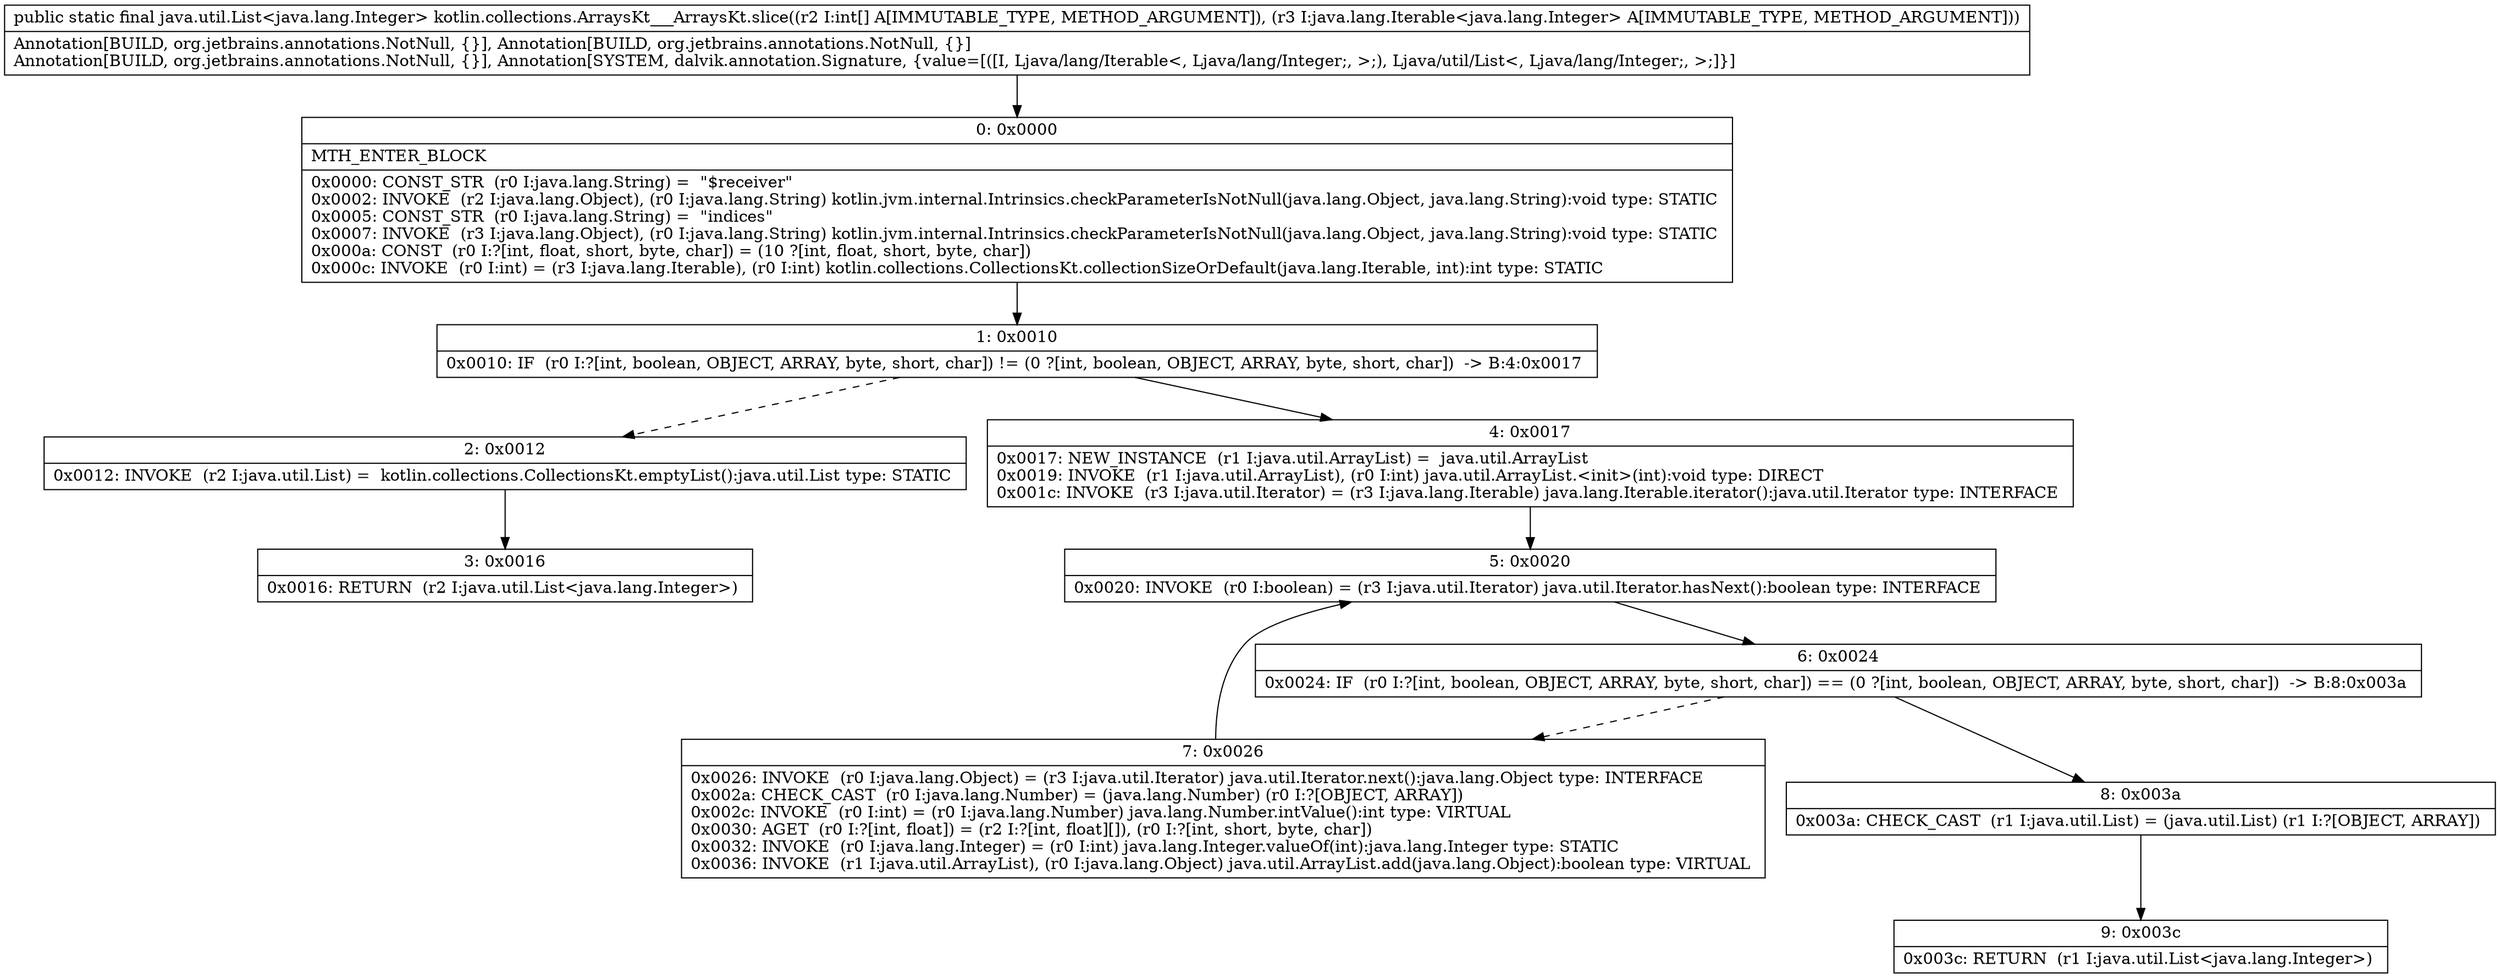 digraph "CFG forkotlin.collections.ArraysKt___ArraysKt.slice([ILjava\/lang\/Iterable;)Ljava\/util\/List;" {
Node_0 [shape=record,label="{0\:\ 0x0000|MTH_ENTER_BLOCK\l|0x0000: CONST_STR  (r0 I:java.lang.String) =  \"$receiver\" \l0x0002: INVOKE  (r2 I:java.lang.Object), (r0 I:java.lang.String) kotlin.jvm.internal.Intrinsics.checkParameterIsNotNull(java.lang.Object, java.lang.String):void type: STATIC \l0x0005: CONST_STR  (r0 I:java.lang.String) =  \"indices\" \l0x0007: INVOKE  (r3 I:java.lang.Object), (r0 I:java.lang.String) kotlin.jvm.internal.Intrinsics.checkParameterIsNotNull(java.lang.Object, java.lang.String):void type: STATIC \l0x000a: CONST  (r0 I:?[int, float, short, byte, char]) = (10 ?[int, float, short, byte, char]) \l0x000c: INVOKE  (r0 I:int) = (r3 I:java.lang.Iterable), (r0 I:int) kotlin.collections.CollectionsKt.collectionSizeOrDefault(java.lang.Iterable, int):int type: STATIC \l}"];
Node_1 [shape=record,label="{1\:\ 0x0010|0x0010: IF  (r0 I:?[int, boolean, OBJECT, ARRAY, byte, short, char]) != (0 ?[int, boolean, OBJECT, ARRAY, byte, short, char])  \-\> B:4:0x0017 \l}"];
Node_2 [shape=record,label="{2\:\ 0x0012|0x0012: INVOKE  (r2 I:java.util.List) =  kotlin.collections.CollectionsKt.emptyList():java.util.List type: STATIC \l}"];
Node_3 [shape=record,label="{3\:\ 0x0016|0x0016: RETURN  (r2 I:java.util.List\<java.lang.Integer\>) \l}"];
Node_4 [shape=record,label="{4\:\ 0x0017|0x0017: NEW_INSTANCE  (r1 I:java.util.ArrayList) =  java.util.ArrayList \l0x0019: INVOKE  (r1 I:java.util.ArrayList), (r0 I:int) java.util.ArrayList.\<init\>(int):void type: DIRECT \l0x001c: INVOKE  (r3 I:java.util.Iterator) = (r3 I:java.lang.Iterable) java.lang.Iterable.iterator():java.util.Iterator type: INTERFACE \l}"];
Node_5 [shape=record,label="{5\:\ 0x0020|0x0020: INVOKE  (r0 I:boolean) = (r3 I:java.util.Iterator) java.util.Iterator.hasNext():boolean type: INTERFACE \l}"];
Node_6 [shape=record,label="{6\:\ 0x0024|0x0024: IF  (r0 I:?[int, boolean, OBJECT, ARRAY, byte, short, char]) == (0 ?[int, boolean, OBJECT, ARRAY, byte, short, char])  \-\> B:8:0x003a \l}"];
Node_7 [shape=record,label="{7\:\ 0x0026|0x0026: INVOKE  (r0 I:java.lang.Object) = (r3 I:java.util.Iterator) java.util.Iterator.next():java.lang.Object type: INTERFACE \l0x002a: CHECK_CAST  (r0 I:java.lang.Number) = (java.lang.Number) (r0 I:?[OBJECT, ARRAY]) \l0x002c: INVOKE  (r0 I:int) = (r0 I:java.lang.Number) java.lang.Number.intValue():int type: VIRTUAL \l0x0030: AGET  (r0 I:?[int, float]) = (r2 I:?[int, float][]), (r0 I:?[int, short, byte, char]) \l0x0032: INVOKE  (r0 I:java.lang.Integer) = (r0 I:int) java.lang.Integer.valueOf(int):java.lang.Integer type: STATIC \l0x0036: INVOKE  (r1 I:java.util.ArrayList), (r0 I:java.lang.Object) java.util.ArrayList.add(java.lang.Object):boolean type: VIRTUAL \l}"];
Node_8 [shape=record,label="{8\:\ 0x003a|0x003a: CHECK_CAST  (r1 I:java.util.List) = (java.util.List) (r1 I:?[OBJECT, ARRAY]) \l}"];
Node_9 [shape=record,label="{9\:\ 0x003c|0x003c: RETURN  (r1 I:java.util.List\<java.lang.Integer\>) \l}"];
MethodNode[shape=record,label="{public static final java.util.List\<java.lang.Integer\> kotlin.collections.ArraysKt___ArraysKt.slice((r2 I:int[] A[IMMUTABLE_TYPE, METHOD_ARGUMENT]), (r3 I:java.lang.Iterable\<java.lang.Integer\> A[IMMUTABLE_TYPE, METHOD_ARGUMENT]))  | Annotation[BUILD, org.jetbrains.annotations.NotNull, \{\}], Annotation[BUILD, org.jetbrains.annotations.NotNull, \{\}]\lAnnotation[BUILD, org.jetbrains.annotations.NotNull, \{\}], Annotation[SYSTEM, dalvik.annotation.Signature, \{value=[([I, Ljava\/lang\/Iterable\<, Ljava\/lang\/Integer;, \>;), Ljava\/util\/List\<, Ljava\/lang\/Integer;, \>;]\}]\l}"];
MethodNode -> Node_0;
Node_0 -> Node_1;
Node_1 -> Node_2[style=dashed];
Node_1 -> Node_4;
Node_2 -> Node_3;
Node_4 -> Node_5;
Node_5 -> Node_6;
Node_6 -> Node_7[style=dashed];
Node_6 -> Node_8;
Node_7 -> Node_5;
Node_8 -> Node_9;
}


